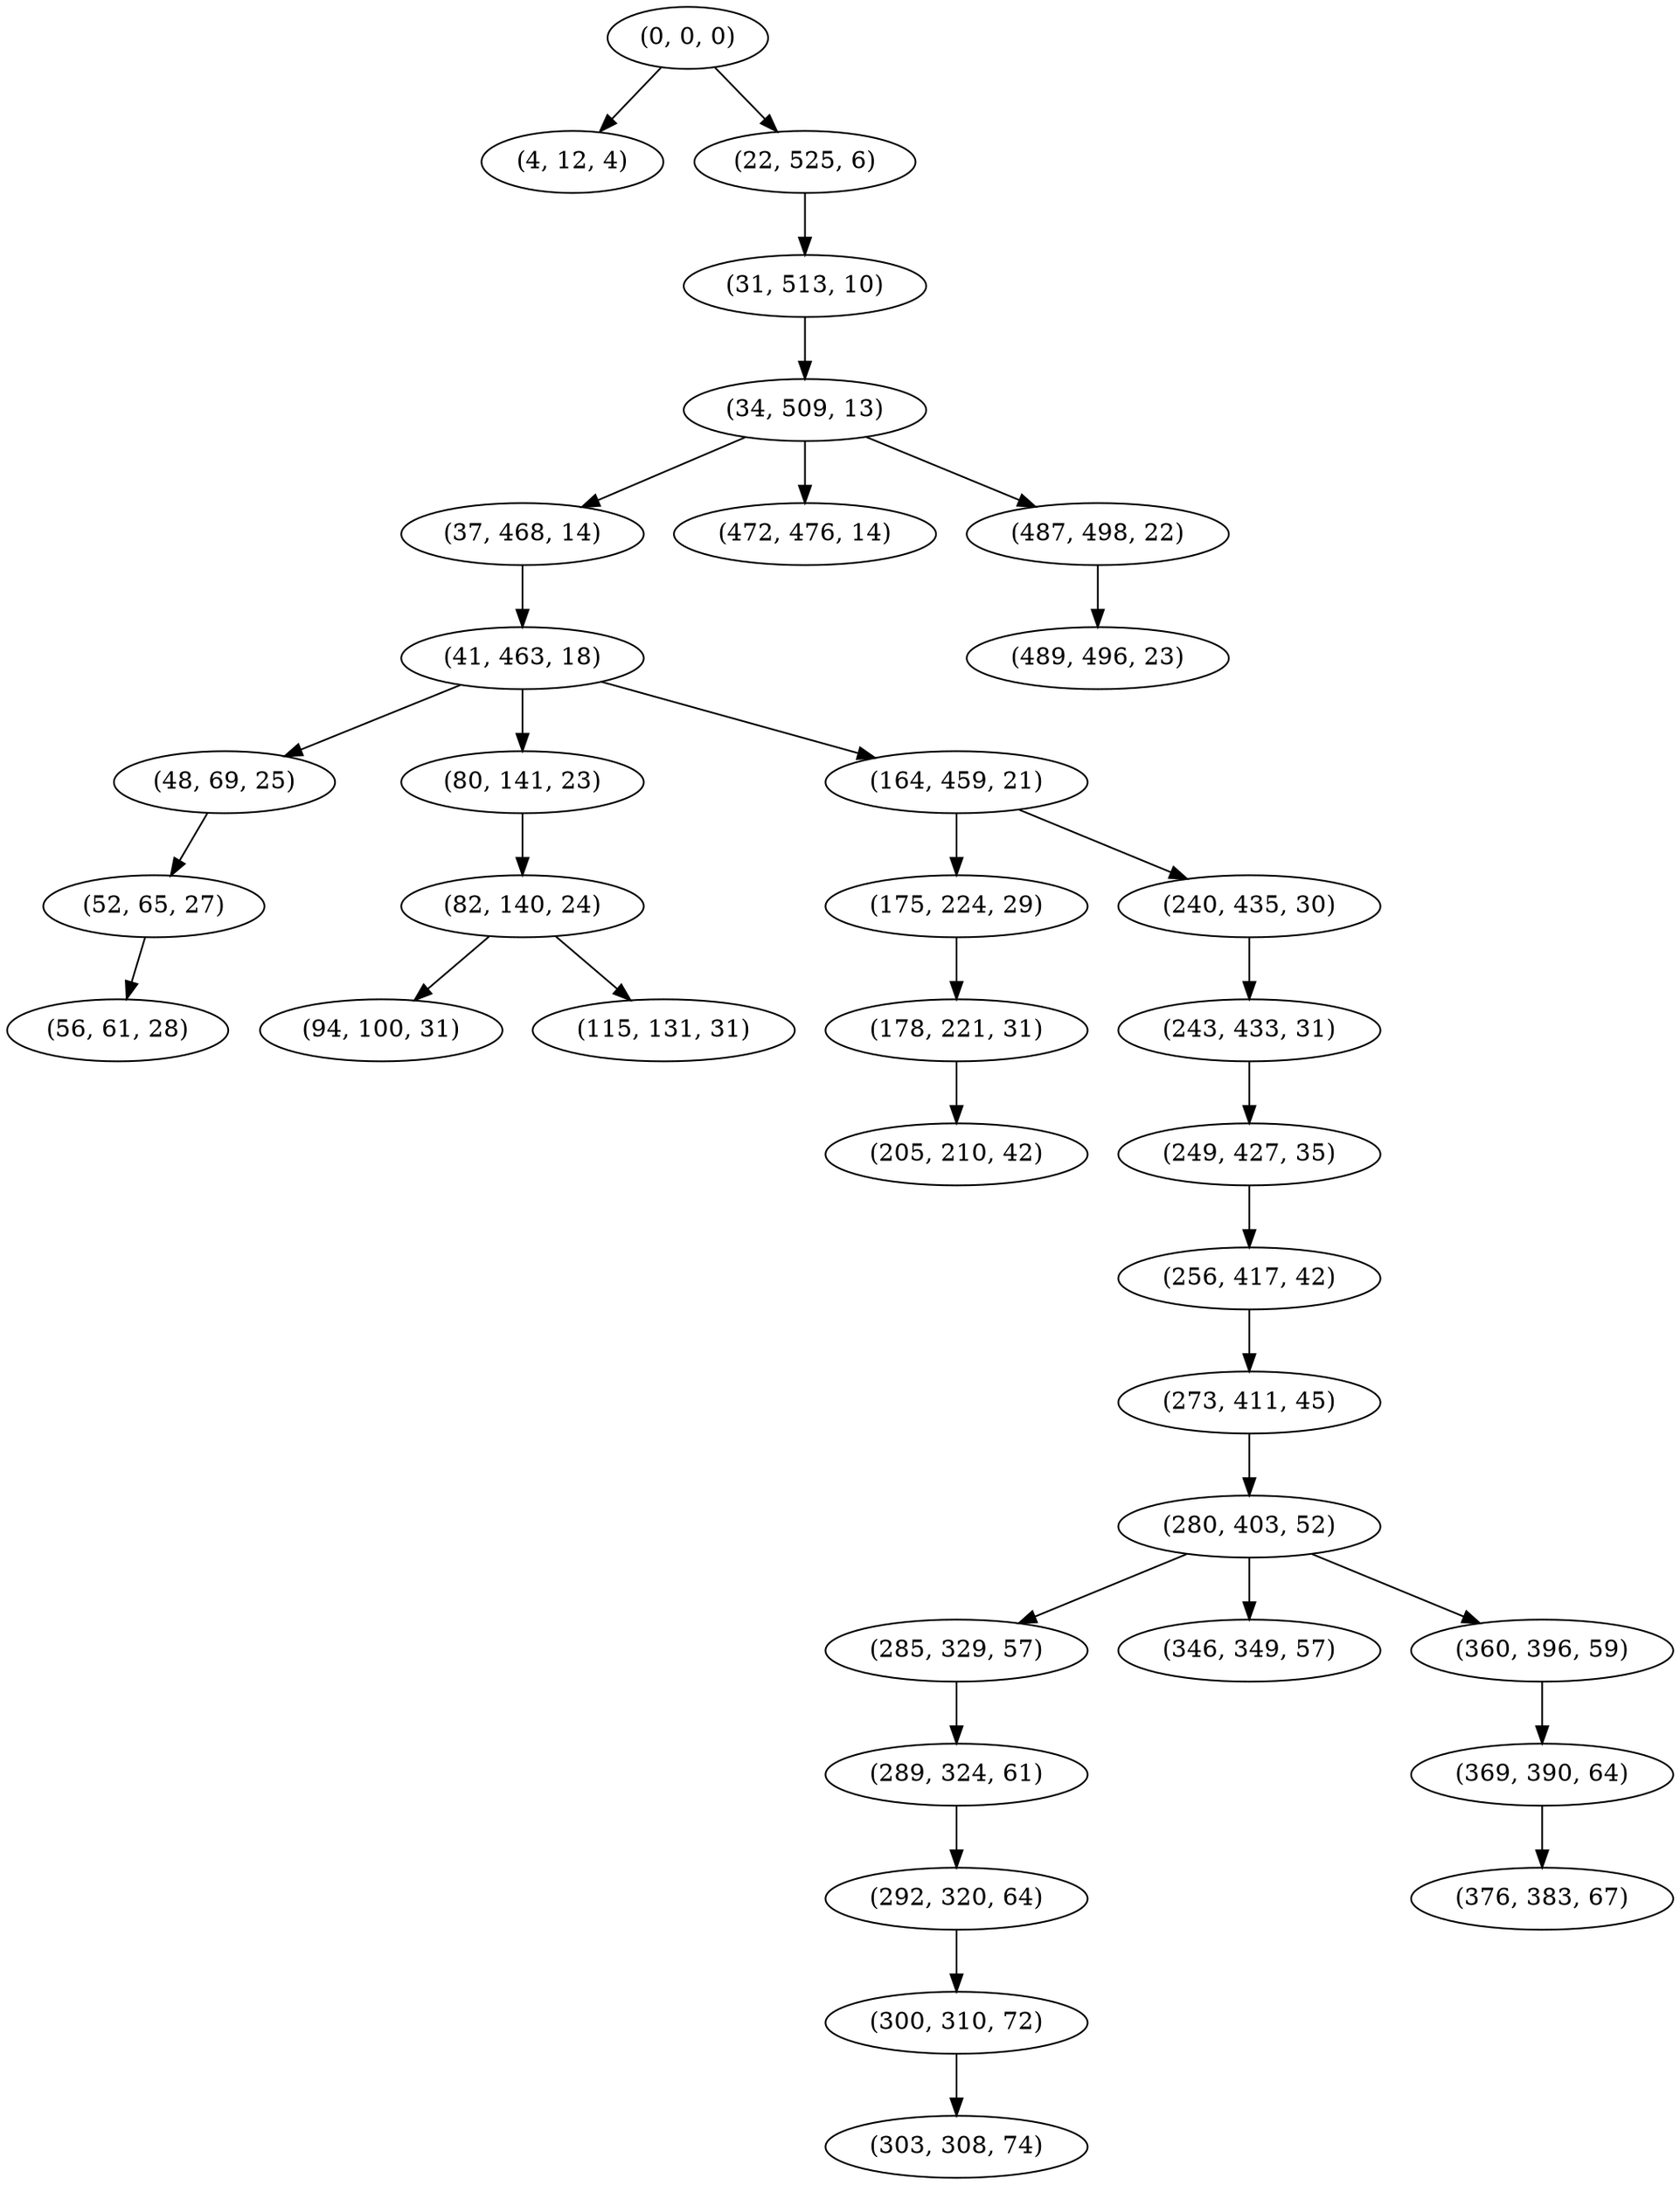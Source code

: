 digraph tree {
    "(0, 0, 0)";
    "(4, 12, 4)";
    "(22, 525, 6)";
    "(31, 513, 10)";
    "(34, 509, 13)";
    "(37, 468, 14)";
    "(41, 463, 18)";
    "(48, 69, 25)";
    "(52, 65, 27)";
    "(56, 61, 28)";
    "(80, 141, 23)";
    "(82, 140, 24)";
    "(94, 100, 31)";
    "(115, 131, 31)";
    "(164, 459, 21)";
    "(175, 224, 29)";
    "(178, 221, 31)";
    "(205, 210, 42)";
    "(240, 435, 30)";
    "(243, 433, 31)";
    "(249, 427, 35)";
    "(256, 417, 42)";
    "(273, 411, 45)";
    "(280, 403, 52)";
    "(285, 329, 57)";
    "(289, 324, 61)";
    "(292, 320, 64)";
    "(300, 310, 72)";
    "(303, 308, 74)";
    "(346, 349, 57)";
    "(360, 396, 59)";
    "(369, 390, 64)";
    "(376, 383, 67)";
    "(472, 476, 14)";
    "(487, 498, 22)";
    "(489, 496, 23)";
    "(0, 0, 0)" -> "(4, 12, 4)";
    "(0, 0, 0)" -> "(22, 525, 6)";
    "(22, 525, 6)" -> "(31, 513, 10)";
    "(31, 513, 10)" -> "(34, 509, 13)";
    "(34, 509, 13)" -> "(37, 468, 14)";
    "(34, 509, 13)" -> "(472, 476, 14)";
    "(34, 509, 13)" -> "(487, 498, 22)";
    "(37, 468, 14)" -> "(41, 463, 18)";
    "(41, 463, 18)" -> "(48, 69, 25)";
    "(41, 463, 18)" -> "(80, 141, 23)";
    "(41, 463, 18)" -> "(164, 459, 21)";
    "(48, 69, 25)" -> "(52, 65, 27)";
    "(52, 65, 27)" -> "(56, 61, 28)";
    "(80, 141, 23)" -> "(82, 140, 24)";
    "(82, 140, 24)" -> "(94, 100, 31)";
    "(82, 140, 24)" -> "(115, 131, 31)";
    "(164, 459, 21)" -> "(175, 224, 29)";
    "(164, 459, 21)" -> "(240, 435, 30)";
    "(175, 224, 29)" -> "(178, 221, 31)";
    "(178, 221, 31)" -> "(205, 210, 42)";
    "(240, 435, 30)" -> "(243, 433, 31)";
    "(243, 433, 31)" -> "(249, 427, 35)";
    "(249, 427, 35)" -> "(256, 417, 42)";
    "(256, 417, 42)" -> "(273, 411, 45)";
    "(273, 411, 45)" -> "(280, 403, 52)";
    "(280, 403, 52)" -> "(285, 329, 57)";
    "(280, 403, 52)" -> "(346, 349, 57)";
    "(280, 403, 52)" -> "(360, 396, 59)";
    "(285, 329, 57)" -> "(289, 324, 61)";
    "(289, 324, 61)" -> "(292, 320, 64)";
    "(292, 320, 64)" -> "(300, 310, 72)";
    "(300, 310, 72)" -> "(303, 308, 74)";
    "(360, 396, 59)" -> "(369, 390, 64)";
    "(369, 390, 64)" -> "(376, 383, 67)";
    "(487, 498, 22)" -> "(489, 496, 23)";
}
